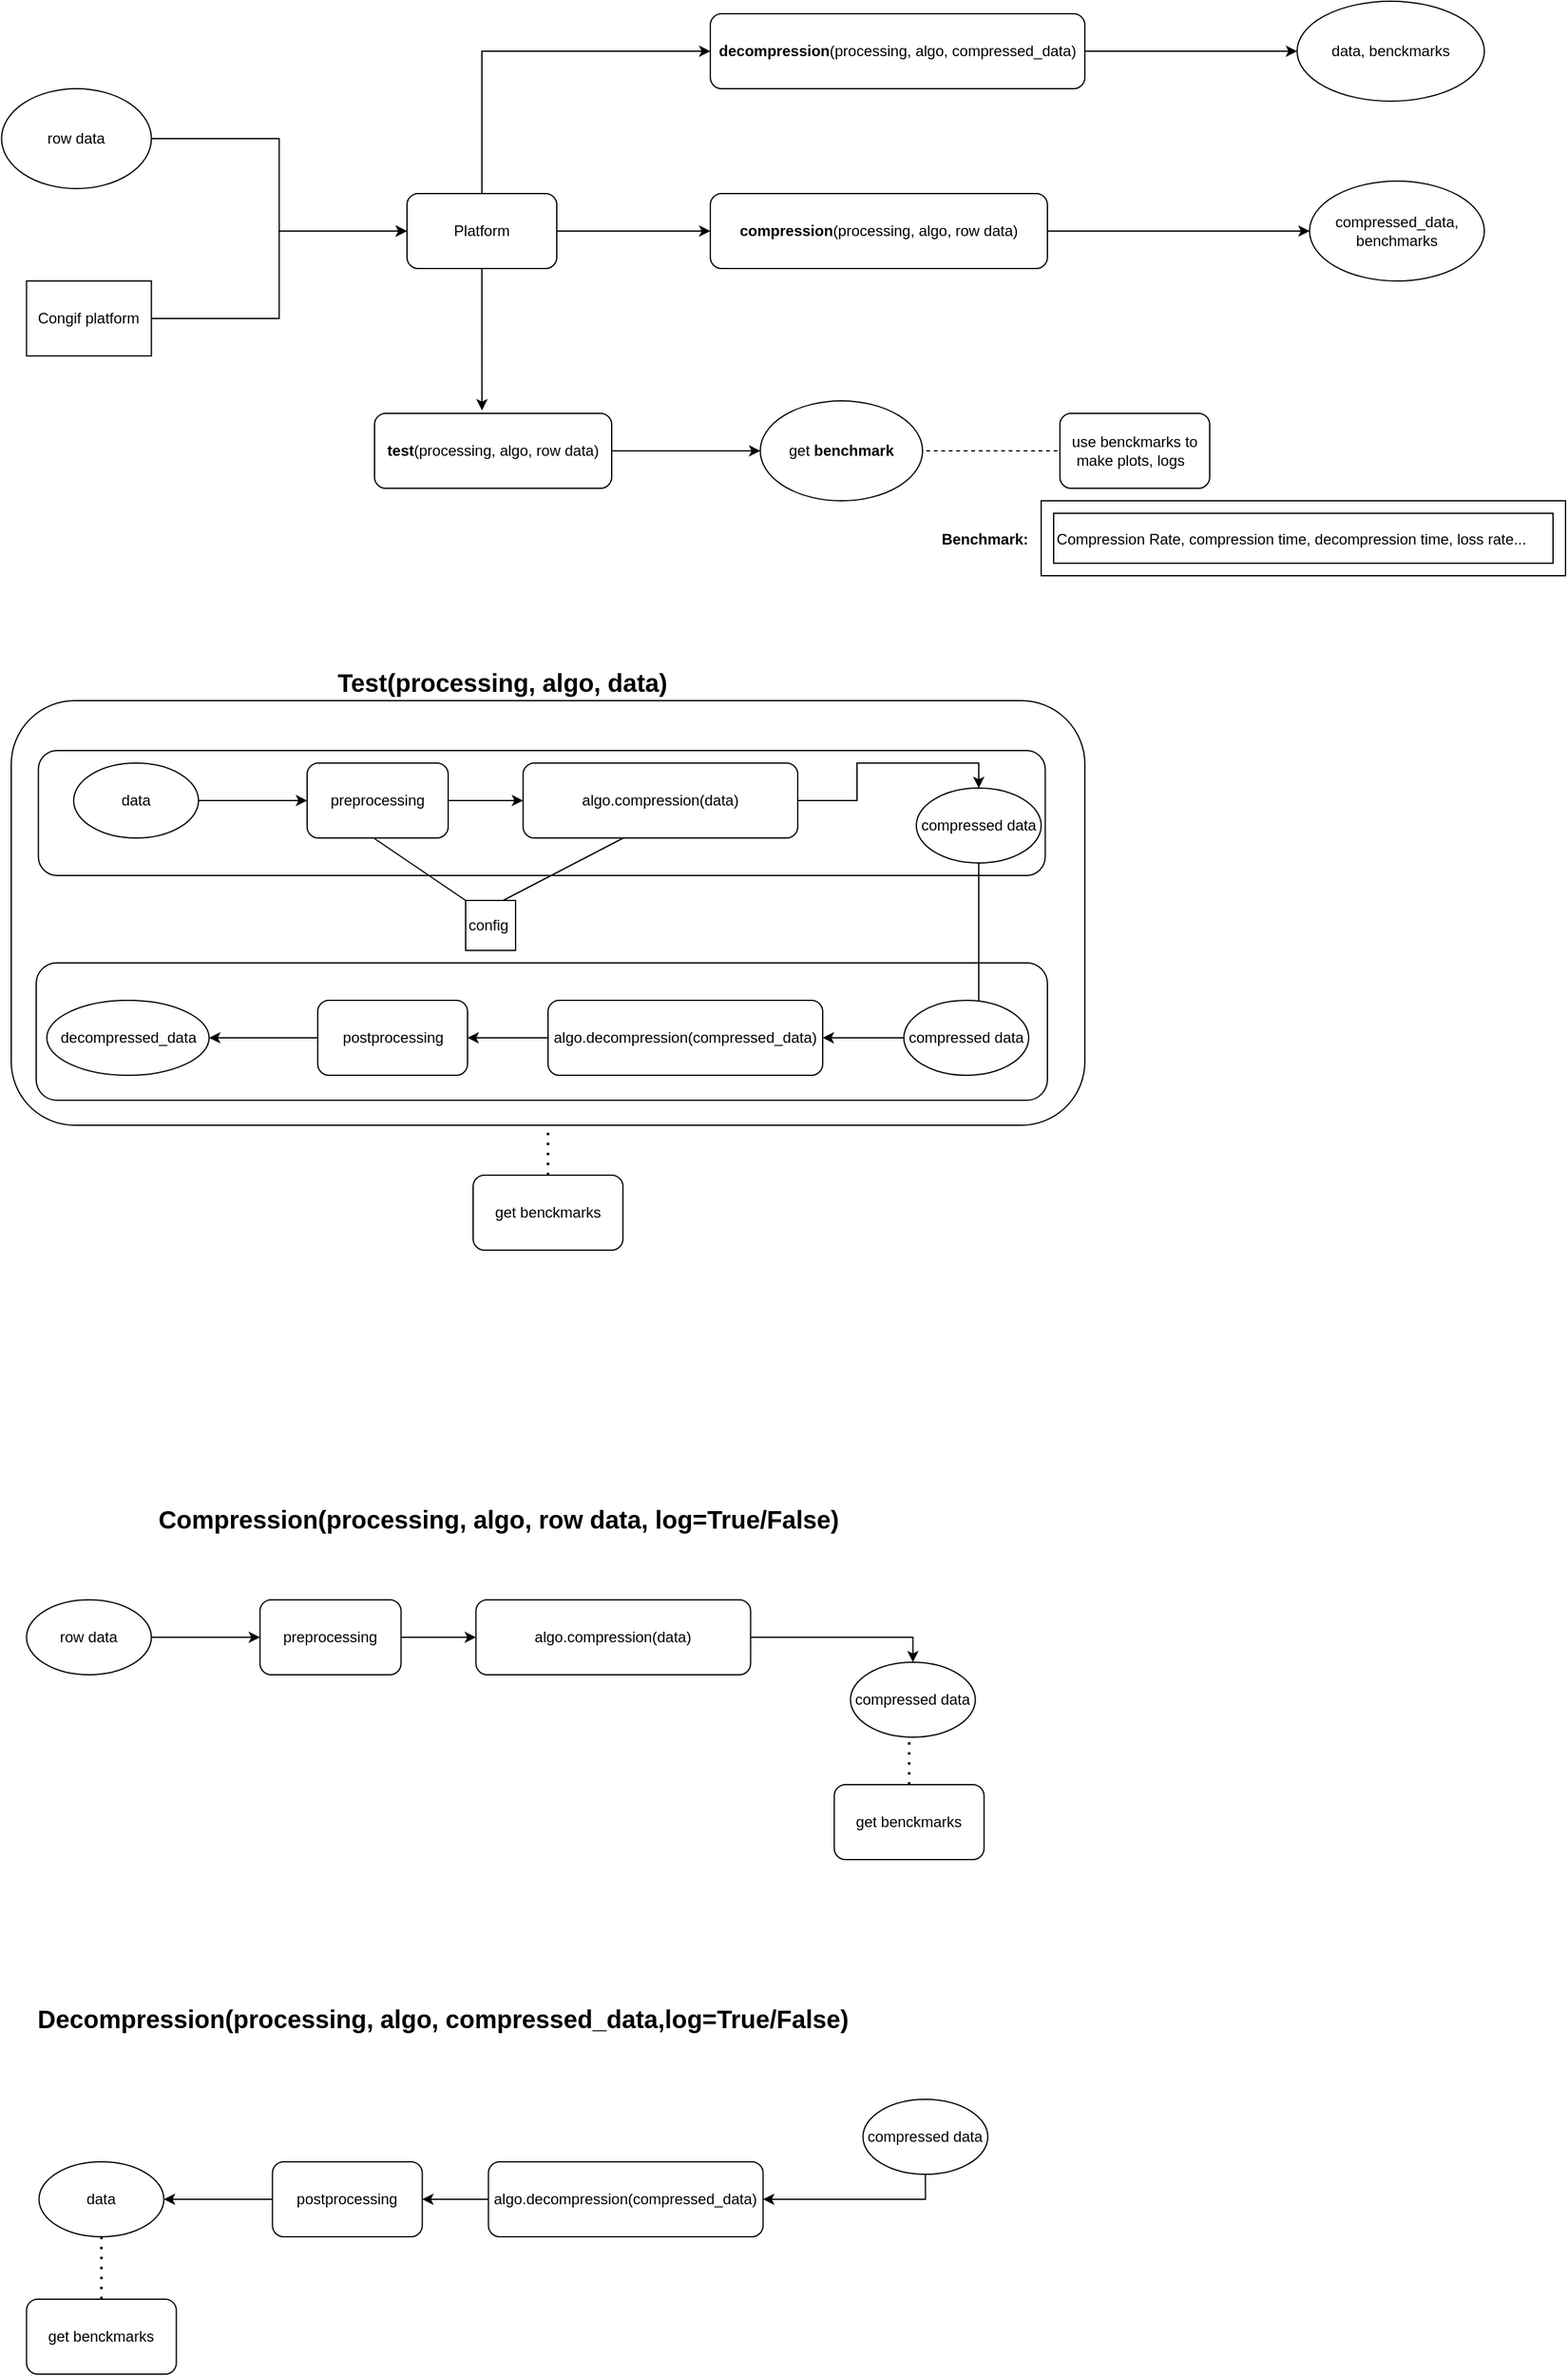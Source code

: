 <mxfile version="21.5.2" type="github">
  <diagram id="UDz6CcKp5vvzcTjrNr50" name="Page-1">
    <mxGraphModel dx="1000" dy="1684" grid="1" gridSize="10" guides="1" tooltips="1" connect="1" arrows="1" fold="1" page="1" pageScale="1" pageWidth="827" pageHeight="1169" math="0" shadow="0">
      <root>
        <mxCell id="0" />
        <mxCell id="1" parent="0" />
        <mxCell id="F3K8eyjBg7AJ-sS8ZIL0-3" style="edgeStyle=orthogonalEdgeStyle;rounded=0;orthogonalLoop=1;jettySize=auto;html=1;exitX=0.5;exitY=1;exitDx=0;exitDy=0;entryX=0.453;entryY=-0.04;entryDx=0;entryDy=0;entryPerimeter=0;" parent="1" source="F3K8eyjBg7AJ-sS8ZIL0-1" target="ZPh97H9B8s04hcJ3Fn8W-2" edge="1">
          <mxGeometry relative="1" as="geometry">
            <mxPoint x="417" y="230.0" as="targetPoint" />
          </mxGeometry>
        </mxCell>
        <mxCell id="hTVvLyft6rMGYpKhxL-7-19" value="" style="edgeStyle=orthogonalEdgeStyle;rounded=0;orthogonalLoop=1;jettySize=auto;html=1;" edge="1" parent="1" source="F3K8eyjBg7AJ-sS8ZIL0-1" target="hTVvLyft6rMGYpKhxL-7-18">
          <mxGeometry relative="1" as="geometry" />
        </mxCell>
        <mxCell id="hTVvLyft6rMGYpKhxL-7-21" style="edgeStyle=orthogonalEdgeStyle;rounded=0;orthogonalLoop=1;jettySize=auto;html=1;exitX=0.5;exitY=0;exitDx=0;exitDy=0;entryX=0;entryY=0.5;entryDx=0;entryDy=0;" edge="1" parent="1" source="F3K8eyjBg7AJ-sS8ZIL0-1" target="hTVvLyft6rMGYpKhxL-7-20">
          <mxGeometry relative="1" as="geometry" />
        </mxCell>
        <mxCell id="F3K8eyjBg7AJ-sS8ZIL0-1" value="Platform" style="rounded=1;whiteSpace=wrap;html=1;" parent="1" vertex="1">
          <mxGeometry x="357" y="64" width="120" height="60" as="geometry" />
        </mxCell>
        <mxCell id="ZPh97H9B8s04hcJ3Fn8W-10" value="" style="edgeStyle=orthogonalEdgeStyle;rounded=0;orthogonalLoop=1;jettySize=auto;html=1;" parent="1" source="ZPh97H9B8s04hcJ3Fn8W-2" edge="1">
          <mxGeometry relative="1" as="geometry">
            <mxPoint x="640" y="270" as="targetPoint" />
          </mxGeometry>
        </mxCell>
        <mxCell id="ZPh97H9B8s04hcJ3Fn8W-2" value="&lt;b&gt;test&lt;/b&gt;(processing, algo, row data)" style="whiteSpace=wrap;html=1;rounded=1;" parent="1" vertex="1">
          <mxGeometry x="331" y="240" width="190" height="60" as="geometry" />
        </mxCell>
        <mxCell id="hTVvLyft6rMGYpKhxL-7-52" style="edgeStyle=orthogonalEdgeStyle;rounded=0;orthogonalLoop=1;jettySize=auto;html=1;exitX=1;exitY=0.5;exitDx=0;exitDy=0;entryX=0;entryY=0.5;entryDx=0;entryDy=0;" edge="1" parent="1" source="ZPh97H9B8s04hcJ3Fn8W-4" target="F3K8eyjBg7AJ-sS8ZIL0-1">
          <mxGeometry relative="1" as="geometry" />
        </mxCell>
        <mxCell id="ZPh97H9B8s04hcJ3Fn8W-4" value="row data" style="ellipse;whiteSpace=wrap;html=1;" parent="1" vertex="1">
          <mxGeometry x="32.25" y="-20" width="120" height="80" as="geometry" />
        </mxCell>
        <mxCell id="ZPh97H9B8s04hcJ3Fn8W-11" value="&lt;b&gt;Benchmark:&lt;/b&gt;" style="text;html=1;strokeColor=none;fillColor=none;align=center;verticalAlign=middle;whiteSpace=wrap;rounded=0;" parent="1" vertex="1">
          <mxGeometry x="770" y="326" width="100" height="30" as="geometry" />
        </mxCell>
        <mxCell id="ZPh97H9B8s04hcJ3Fn8W-12" value="" style="verticalLabelPosition=bottom;verticalAlign=top;html=1;shape=mxgraph.basic.frame;dx=10;" parent="1" vertex="1">
          <mxGeometry x="865" y="310" width="420" height="60" as="geometry" />
        </mxCell>
        <mxCell id="ZPh97H9B8s04hcJ3Fn8W-13" value="&amp;nbsp; &amp;nbsp;Compression Rate, compression time, decompression time, loss rate..." style="text;html=1;align=center;verticalAlign=middle;resizable=0;points=[];autosize=1;strokeColor=none;fillColor=none;" parent="1" vertex="1">
          <mxGeometry x="855" y="326" width="410" height="30" as="geometry" />
        </mxCell>
        <mxCell id="ZPh97H9B8s04hcJ3Fn8W-14" value="" style="endArrow=none;dashed=1;html=1;rounded=0;entryX=1;entryY=0.5;entryDx=0;entryDy=0;" parent="1" edge="1">
          <mxGeometry width="50" height="50" relative="1" as="geometry">
            <mxPoint x="890" y="270" as="sourcePoint" />
            <mxPoint x="770" y="270" as="targetPoint" />
          </mxGeometry>
        </mxCell>
        <mxCell id="ZPh97H9B8s04hcJ3Fn8W-16" value="use benckmarks to make plots, logs&amp;nbsp;&amp;nbsp;" style="rounded=1;whiteSpace=wrap;html=1;" parent="1" vertex="1">
          <mxGeometry x="880" y="240" width="120" height="60" as="geometry" />
        </mxCell>
        <mxCell id="ZPh97H9B8s04hcJ3Fn8W-21" value="" style="edgeStyle=orthogonalEdgeStyle;rounded=0;orthogonalLoop=1;jettySize=auto;html=1;entryX=0.5;entryY=0;entryDx=0;entryDy=0;" parent="1" source="ZPh97H9B8s04hcJ3Fn8W-19" target="hTVvLyft6rMGYpKhxL-7-10" edge="1">
          <mxGeometry relative="1" as="geometry">
            <mxPoint x="820" y="570.0" as="targetPoint" />
          </mxGeometry>
        </mxCell>
        <mxCell id="ZPh97H9B8s04hcJ3Fn8W-19" value="algo.compression(data)" style="rounded=1;whiteSpace=wrap;html=1;" parent="1" vertex="1">
          <mxGeometry x="450" y="520" width="220" height="60" as="geometry" />
        </mxCell>
        <mxCell id="hTVvLyft6rMGYpKhxL-7-7" value="" style="edgeStyle=orthogonalEdgeStyle;rounded=0;orthogonalLoop=1;jettySize=auto;html=1;" edge="1" parent="1" source="ZPh97H9B8s04hcJ3Fn8W-22" target="hTVvLyft6rMGYpKhxL-7-5">
          <mxGeometry relative="1" as="geometry" />
        </mxCell>
        <mxCell id="ZPh97H9B8s04hcJ3Fn8W-22" value="algo.decompression(compressed_data)" style="whiteSpace=wrap;html=1;rounded=1;" parent="1" vertex="1">
          <mxGeometry x="470" y="710" width="220" height="60" as="geometry" />
        </mxCell>
        <mxCell id="hTVvLyft6rMGYpKhxL-7-4" value="" style="edgeStyle=orthogonalEdgeStyle;rounded=0;orthogonalLoop=1;jettySize=auto;html=1;" edge="1" parent="1" source="hTVvLyft6rMGYpKhxL-7-1" target="hTVvLyft6rMGYpKhxL-7-2">
          <mxGeometry relative="1" as="geometry" />
        </mxCell>
        <mxCell id="hTVvLyft6rMGYpKhxL-7-1" value="data" style="ellipse;whiteSpace=wrap;html=1;" vertex="1" parent="1">
          <mxGeometry x="90" y="520" width="100" height="60" as="geometry" />
        </mxCell>
        <mxCell id="hTVvLyft6rMGYpKhxL-7-3" value="" style="edgeStyle=orthogonalEdgeStyle;rounded=0;orthogonalLoop=1;jettySize=auto;html=1;" edge="1" parent="1" source="hTVvLyft6rMGYpKhxL-7-2" target="ZPh97H9B8s04hcJ3Fn8W-19">
          <mxGeometry relative="1" as="geometry" />
        </mxCell>
        <mxCell id="hTVvLyft6rMGYpKhxL-7-2" value="preprocessing" style="rounded=1;whiteSpace=wrap;html=1;" vertex="1" parent="1">
          <mxGeometry x="277" y="520" width="113" height="60" as="geometry" />
        </mxCell>
        <mxCell id="hTVvLyft6rMGYpKhxL-7-6" value="" style="edgeStyle=orthogonalEdgeStyle;rounded=0;orthogonalLoop=1;jettySize=auto;html=1;" edge="1" parent="1" source="hTVvLyft6rMGYpKhxL-7-5">
          <mxGeometry relative="1" as="geometry">
            <mxPoint x="198.5" y="740.0" as="targetPoint" />
          </mxGeometry>
        </mxCell>
        <mxCell id="hTVvLyft6rMGYpKhxL-7-5" value="postprocessing" style="rounded=1;whiteSpace=wrap;html=1;" vertex="1" parent="1">
          <mxGeometry x="285.5" y="710" width="120" height="60" as="geometry" />
        </mxCell>
        <mxCell id="hTVvLyft6rMGYpKhxL-7-9" value="decompressed_data" style="ellipse;whiteSpace=wrap;html=1;" vertex="1" parent="1">
          <mxGeometry x="68.5" y="710" width="130" height="60" as="geometry" />
        </mxCell>
        <mxCell id="hTVvLyft6rMGYpKhxL-7-11" style="edgeStyle=orthogonalEdgeStyle;rounded=0;orthogonalLoop=1;jettySize=auto;html=1;exitX=0.5;exitY=1;exitDx=0;exitDy=0;entryX=1;entryY=0.5;entryDx=0;entryDy=0;" edge="1" parent="1" source="hTVvLyft6rMGYpKhxL-7-10" target="ZPh97H9B8s04hcJ3Fn8W-22">
          <mxGeometry relative="1" as="geometry">
            <mxPoint x="808.5" y="720" as="sourcePoint" />
          </mxGeometry>
        </mxCell>
        <mxCell id="hTVvLyft6rMGYpKhxL-7-10" value="compressed data" style="ellipse;whiteSpace=wrap;html=1;" vertex="1" parent="1">
          <mxGeometry x="765" y="540" width="100" height="60" as="geometry" />
        </mxCell>
        <mxCell id="hTVvLyft6rMGYpKhxL-7-13" value="&lt;b&gt;&lt;font style=&quot;font-size: 20px;&quot;&gt;Test(processing, algo, data)&lt;/font&gt;&lt;/b&gt;" style="text;html=1;strokeColor=none;fillColor=none;align=center;verticalAlign=middle;whiteSpace=wrap;rounded=0;" vertex="1" parent="1">
          <mxGeometry x="277" y="420" width="313" height="70" as="geometry" />
        </mxCell>
        <mxCell id="hTVvLyft6rMGYpKhxL-7-14" value="" style="endArrow=none;dashed=1;html=1;dashPattern=1 3;strokeWidth=2;rounded=0;entryX=0.5;entryY=1;entryDx=0;entryDy=0;exitX=0.5;exitY=0;exitDx=0;exitDy=0;" edge="1" parent="1" source="hTVvLyft6rMGYpKhxL-7-15" target="hTVvLyft6rMGYpKhxL-7-58">
          <mxGeometry width="50" height="50" relative="1" as="geometry">
            <mxPoint x="140" y="750" as="sourcePoint" />
            <mxPoint x="180" y="700" as="targetPoint" />
          </mxGeometry>
        </mxCell>
        <mxCell id="hTVvLyft6rMGYpKhxL-7-15" value="get benckmarks" style="rounded=1;whiteSpace=wrap;html=1;" vertex="1" parent="1">
          <mxGeometry x="410" y="850" width="120" height="60" as="geometry" />
        </mxCell>
        <mxCell id="hTVvLyft6rMGYpKhxL-7-17" style="edgeStyle=orthogonalEdgeStyle;rounded=0;orthogonalLoop=1;jettySize=auto;html=1;entryX=0;entryY=0.5;entryDx=0;entryDy=0;" edge="1" parent="1" source="hTVvLyft6rMGYpKhxL-7-16" target="F3K8eyjBg7AJ-sS8ZIL0-1">
          <mxGeometry relative="1" as="geometry" />
        </mxCell>
        <mxCell id="hTVvLyft6rMGYpKhxL-7-16" value="Congif platform" style="rounded=0;whiteSpace=wrap;html=1;" vertex="1" parent="1">
          <mxGeometry x="52.25" y="134" width="100" height="60" as="geometry" />
        </mxCell>
        <mxCell id="hTVvLyft6rMGYpKhxL-7-48" value="" style="edgeStyle=orthogonalEdgeStyle;rounded=0;orthogonalLoop=1;jettySize=auto;html=1;" edge="1" parent="1" source="hTVvLyft6rMGYpKhxL-7-18" target="hTVvLyft6rMGYpKhxL-7-47">
          <mxGeometry relative="1" as="geometry" />
        </mxCell>
        <mxCell id="hTVvLyft6rMGYpKhxL-7-18" value="&lt;b&gt;compression&lt;/b&gt;(processing, algo, row data)" style="rounded=1;whiteSpace=wrap;html=1;" vertex="1" parent="1">
          <mxGeometry x="600" y="64" width="270" height="60" as="geometry" />
        </mxCell>
        <mxCell id="hTVvLyft6rMGYpKhxL-7-46" value="" style="edgeStyle=orthogonalEdgeStyle;rounded=0;orthogonalLoop=1;jettySize=auto;html=1;" edge="1" parent="1" source="hTVvLyft6rMGYpKhxL-7-20" target="hTVvLyft6rMGYpKhxL-7-45">
          <mxGeometry relative="1" as="geometry" />
        </mxCell>
        <mxCell id="hTVvLyft6rMGYpKhxL-7-20" value="&lt;b style=&quot;border-color: var(--border-color);&quot;&gt;decompression&lt;/b&gt;(processing, algo, compressed_data)" style="rounded=1;whiteSpace=wrap;html=1;" vertex="1" parent="1">
          <mxGeometry x="600" y="-80" width="300" height="60" as="geometry" />
        </mxCell>
        <mxCell id="hTVvLyft6rMGYpKhxL-7-22" value="" style="edgeStyle=orthogonalEdgeStyle;rounded=0;orthogonalLoop=1;jettySize=auto;html=1;entryX=0.5;entryY=0;entryDx=0;entryDy=0;" edge="1" parent="1" source="hTVvLyft6rMGYpKhxL-7-23" target="hTVvLyft6rMGYpKhxL-7-28">
          <mxGeometry relative="1" as="geometry">
            <mxPoint x="782.25" y="1240" as="targetPoint" />
          </mxGeometry>
        </mxCell>
        <mxCell id="hTVvLyft6rMGYpKhxL-7-23" value="algo.compression(data)" style="rounded=1;whiteSpace=wrap;html=1;" vertex="1" parent="1">
          <mxGeometry x="412.25" y="1190" width="220" height="60" as="geometry" />
        </mxCell>
        <mxCell id="hTVvLyft6rMGYpKhxL-7-24" value="" style="edgeStyle=orthogonalEdgeStyle;rounded=0;orthogonalLoop=1;jettySize=auto;html=1;" edge="1" parent="1" source="hTVvLyft6rMGYpKhxL-7-25" target="hTVvLyft6rMGYpKhxL-7-27">
          <mxGeometry relative="1" as="geometry" />
        </mxCell>
        <mxCell id="hTVvLyft6rMGYpKhxL-7-25" value="row data" style="ellipse;whiteSpace=wrap;html=1;" vertex="1" parent="1">
          <mxGeometry x="52.25" y="1190" width="100" height="60" as="geometry" />
        </mxCell>
        <mxCell id="hTVvLyft6rMGYpKhxL-7-26" value="" style="edgeStyle=orthogonalEdgeStyle;rounded=0;orthogonalLoop=1;jettySize=auto;html=1;" edge="1" parent="1" source="hTVvLyft6rMGYpKhxL-7-27" target="hTVvLyft6rMGYpKhxL-7-23">
          <mxGeometry relative="1" as="geometry" />
        </mxCell>
        <mxCell id="hTVvLyft6rMGYpKhxL-7-27" value="preprocessing" style="rounded=1;whiteSpace=wrap;html=1;" vertex="1" parent="1">
          <mxGeometry x="239.25" y="1190" width="113" height="60" as="geometry" />
        </mxCell>
        <mxCell id="hTVvLyft6rMGYpKhxL-7-28" value="compressed data" style="ellipse;whiteSpace=wrap;html=1;" vertex="1" parent="1">
          <mxGeometry x="712.25" y="1240" width="100" height="60" as="geometry" />
        </mxCell>
        <mxCell id="hTVvLyft6rMGYpKhxL-7-29" value="&lt;b&gt;&lt;font style=&quot;font-size: 20px;&quot;&gt;Compression(processing, algo, row data, log=True/False)&lt;/font&gt;&lt;/b&gt;" style="text;html=1;strokeColor=none;fillColor=none;align=center;verticalAlign=middle;whiteSpace=wrap;rounded=0;" vertex="1" parent="1">
          <mxGeometry x="139.25" y="1090" width="583" height="70" as="geometry" />
        </mxCell>
        <mxCell id="hTVvLyft6rMGYpKhxL-7-30" value="" style="edgeStyle=orthogonalEdgeStyle;rounded=0;orthogonalLoop=1;jettySize=auto;html=1;" edge="1" parent="1" source="hTVvLyft6rMGYpKhxL-7-31" target="hTVvLyft6rMGYpKhxL-7-33">
          <mxGeometry relative="1" as="geometry" />
        </mxCell>
        <mxCell id="hTVvLyft6rMGYpKhxL-7-31" value="algo.decompression(compressed_data)" style="whiteSpace=wrap;html=1;rounded=1;" vertex="1" parent="1">
          <mxGeometry x="422.25" y="1640" width="220" height="60" as="geometry" />
        </mxCell>
        <mxCell id="hTVvLyft6rMGYpKhxL-7-32" value="" style="edgeStyle=orthogonalEdgeStyle;rounded=0;orthogonalLoop=1;jettySize=auto;html=1;" edge="1" parent="1" source="hTVvLyft6rMGYpKhxL-7-33">
          <mxGeometry relative="1" as="geometry">
            <mxPoint x="162.25" y="1670" as="targetPoint" />
          </mxGeometry>
        </mxCell>
        <mxCell id="hTVvLyft6rMGYpKhxL-7-33" value="postprocessing" style="rounded=1;whiteSpace=wrap;html=1;" vertex="1" parent="1">
          <mxGeometry x="249.25" y="1640" width="120" height="60" as="geometry" />
        </mxCell>
        <mxCell id="hTVvLyft6rMGYpKhxL-7-34" value="data" style="ellipse;whiteSpace=wrap;html=1;" vertex="1" parent="1">
          <mxGeometry x="62.25" y="1640" width="100" height="60" as="geometry" />
        </mxCell>
        <mxCell id="hTVvLyft6rMGYpKhxL-7-35" style="edgeStyle=orthogonalEdgeStyle;rounded=0;orthogonalLoop=1;jettySize=auto;html=1;exitX=0.5;exitY=1;exitDx=0;exitDy=0;entryX=1;entryY=0.5;entryDx=0;entryDy=0;" edge="1" parent="1" source="hTVvLyft6rMGYpKhxL-7-36" target="hTVvLyft6rMGYpKhxL-7-31">
          <mxGeometry relative="1" as="geometry" />
        </mxCell>
        <mxCell id="hTVvLyft6rMGYpKhxL-7-36" value="compressed data" style="ellipse;whiteSpace=wrap;html=1;" vertex="1" parent="1">
          <mxGeometry x="722.25" y="1590" width="100" height="60" as="geometry" />
        </mxCell>
        <mxCell id="hTVvLyft6rMGYpKhxL-7-44" value="&lt;b&gt;&lt;font style=&quot;font-size: 20px;&quot;&gt;Decompression(processing, algo, compressed_data,&lt;/font&gt;&lt;/b&gt;&lt;b style=&quot;border-color: var(--border-color);&quot;&gt;&lt;font style=&quot;border-color: var(--border-color); font-size: 20px;&quot;&gt;log=True/False&lt;/font&gt;&lt;/b&gt;&lt;b&gt;&lt;font style=&quot;font-size: 20px;&quot;&gt;)&lt;/font&gt;&lt;/b&gt;" style="text;html=1;strokeColor=none;fillColor=none;align=center;verticalAlign=middle;whiteSpace=wrap;rounded=0;" vertex="1" parent="1">
          <mxGeometry x="52.25" y="1490" width="668" height="70" as="geometry" />
        </mxCell>
        <mxCell id="hTVvLyft6rMGYpKhxL-7-45" value="data, benckmarks" style="ellipse;whiteSpace=wrap;html=1;rounded=1;" vertex="1" parent="1">
          <mxGeometry x="1070" y="-90" width="150" height="80" as="geometry" />
        </mxCell>
        <mxCell id="hTVvLyft6rMGYpKhxL-7-47" value="compressed_data,&lt;br&gt;benchmarks" style="ellipse;whiteSpace=wrap;html=1;rounded=1;" vertex="1" parent="1">
          <mxGeometry x="1080" y="54" width="140" height="80" as="geometry" />
        </mxCell>
        <mxCell id="hTVvLyft6rMGYpKhxL-7-53" value="" style="endArrow=none;dashed=1;html=1;dashPattern=1 3;strokeWidth=2;rounded=0;entryX=0.5;entryY=1;entryDx=0;entryDy=0;exitX=0.5;exitY=0;exitDx=0;exitDy=0;" edge="1" parent="1" source="hTVvLyft6rMGYpKhxL-7-54">
          <mxGeometry width="50" height="50" relative="1" as="geometry">
            <mxPoint x="759.25" y="1370" as="sourcePoint" />
            <mxPoint x="759.25" y="1300" as="targetPoint" />
          </mxGeometry>
        </mxCell>
        <mxCell id="hTVvLyft6rMGYpKhxL-7-54" value="get benckmarks" style="rounded=1;whiteSpace=wrap;html=1;" vertex="1" parent="1">
          <mxGeometry x="699.25" y="1338" width="120" height="60" as="geometry" />
        </mxCell>
        <mxCell id="hTVvLyft6rMGYpKhxL-7-55" value="" style="endArrow=none;dashed=1;html=1;dashPattern=1 3;strokeWidth=2;rounded=0;entryX=0.5;entryY=1;entryDx=0;entryDy=0;exitX=0.5;exitY=0;exitDx=0;exitDy=0;" edge="1" parent="1" source="hTVvLyft6rMGYpKhxL-7-56">
          <mxGeometry width="50" height="50" relative="1" as="geometry">
            <mxPoint x="112.25" y="1770" as="sourcePoint" />
            <mxPoint x="112.25" y="1700" as="targetPoint" />
          </mxGeometry>
        </mxCell>
        <mxCell id="hTVvLyft6rMGYpKhxL-7-56" value="get benckmarks" style="rounded=1;whiteSpace=wrap;html=1;" vertex="1" parent="1">
          <mxGeometry x="52.25" y="1750" width="120" height="60" as="geometry" />
        </mxCell>
        <mxCell id="hTVvLyft6rMGYpKhxL-7-57" value="get&amp;nbsp;&lt;b style=&quot;border-color: var(--border-color);&quot;&gt;benchmark&lt;/b&gt;" style="ellipse;whiteSpace=wrap;html=1;" vertex="1" parent="1">
          <mxGeometry x="640" y="230" width="130" height="80" as="geometry" />
        </mxCell>
        <mxCell id="hTVvLyft6rMGYpKhxL-7-58" value="" style="rounded=1;whiteSpace=wrap;html=1;fillColor=none;" vertex="1" parent="1">
          <mxGeometry x="40" y="470" width="860" height="340" as="geometry" />
        </mxCell>
        <mxCell id="hTVvLyft6rMGYpKhxL-7-62" value="" style="rounded=1;whiteSpace=wrap;html=1;fillColor=none;" vertex="1" parent="1">
          <mxGeometry x="61.75" y="510" width="806.5" height="100" as="geometry" />
        </mxCell>
        <mxCell id="hTVvLyft6rMGYpKhxL-7-63" value="" style="rounded=1;whiteSpace=wrap;html=1;fillColor=none;" vertex="1" parent="1">
          <mxGeometry x="60" y="680" width="810" height="110" as="geometry" />
        </mxCell>
        <mxCell id="hTVvLyft6rMGYpKhxL-7-64" value="compressed data" style="ellipse;whiteSpace=wrap;html=1;" vertex="1" parent="1">
          <mxGeometry x="755" y="710" width="100" height="60" as="geometry" />
        </mxCell>
        <mxCell id="hTVvLyft6rMGYpKhxL-7-65" value="config&amp;nbsp;" style="whiteSpace=wrap;html=1;aspect=fixed;" vertex="1" parent="1">
          <mxGeometry x="404" y="630" width="40" height="40" as="geometry" />
        </mxCell>
        <mxCell id="hTVvLyft6rMGYpKhxL-7-66" value="" style="endArrow=none;html=1;rounded=0;exitX=0;exitY=0;exitDx=0;exitDy=0;entryX=0.333;entryY=0.7;entryDx=0;entryDy=0;entryPerimeter=0;" edge="1" parent="1" source="hTVvLyft6rMGYpKhxL-7-65" target="hTVvLyft6rMGYpKhxL-7-62">
          <mxGeometry width="50" height="50" relative="1" as="geometry">
            <mxPoint x="480" y="540" as="sourcePoint" />
            <mxPoint x="530" y="490" as="targetPoint" />
          </mxGeometry>
        </mxCell>
        <mxCell id="hTVvLyft6rMGYpKhxL-7-68" value="" style="endArrow=none;html=1;rounded=0;exitX=0.75;exitY=0;exitDx=0;exitDy=0;entryX=0.581;entryY=0.7;entryDx=0;entryDy=0;entryPerimeter=0;" edge="1" parent="1" source="hTVvLyft6rMGYpKhxL-7-65" target="hTVvLyft6rMGYpKhxL-7-62">
          <mxGeometry width="50" height="50" relative="1" as="geometry">
            <mxPoint x="420" y="680" as="sourcePoint" />
            <mxPoint x="470" y="630" as="targetPoint" />
          </mxGeometry>
        </mxCell>
      </root>
    </mxGraphModel>
  </diagram>
</mxfile>
